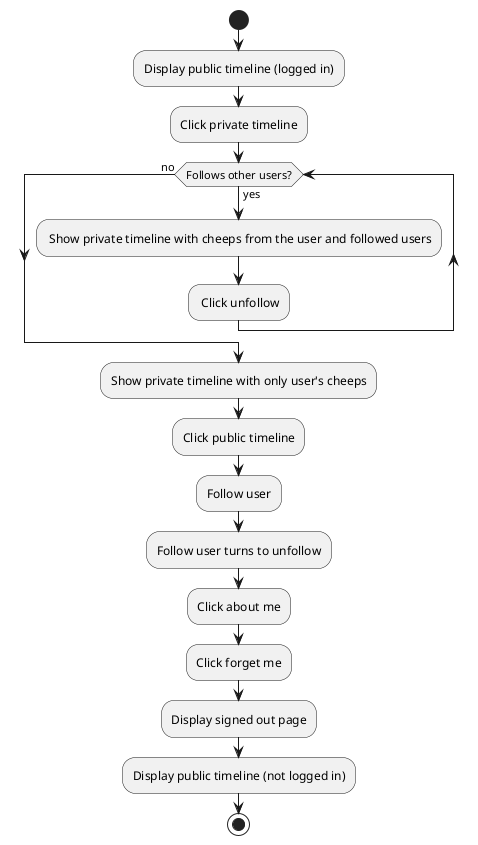 @startuml activity-diagram2
start
:Display public timeline (logged in);
:Click private timeline;
while (Follows other users?) is (yes)
    : Show private timeline with cheeps from the user and followed users;
    : Click unfollow;
endwhile (no)
:Show private timeline with only user's cheeps;
:Click public timeline;
:Follow user;
:Follow user turns to unfollow;
:Click about me;
:Click forget me;
:Display signed out page;
:Display public timeline (not logged in);
stop
@enduml

